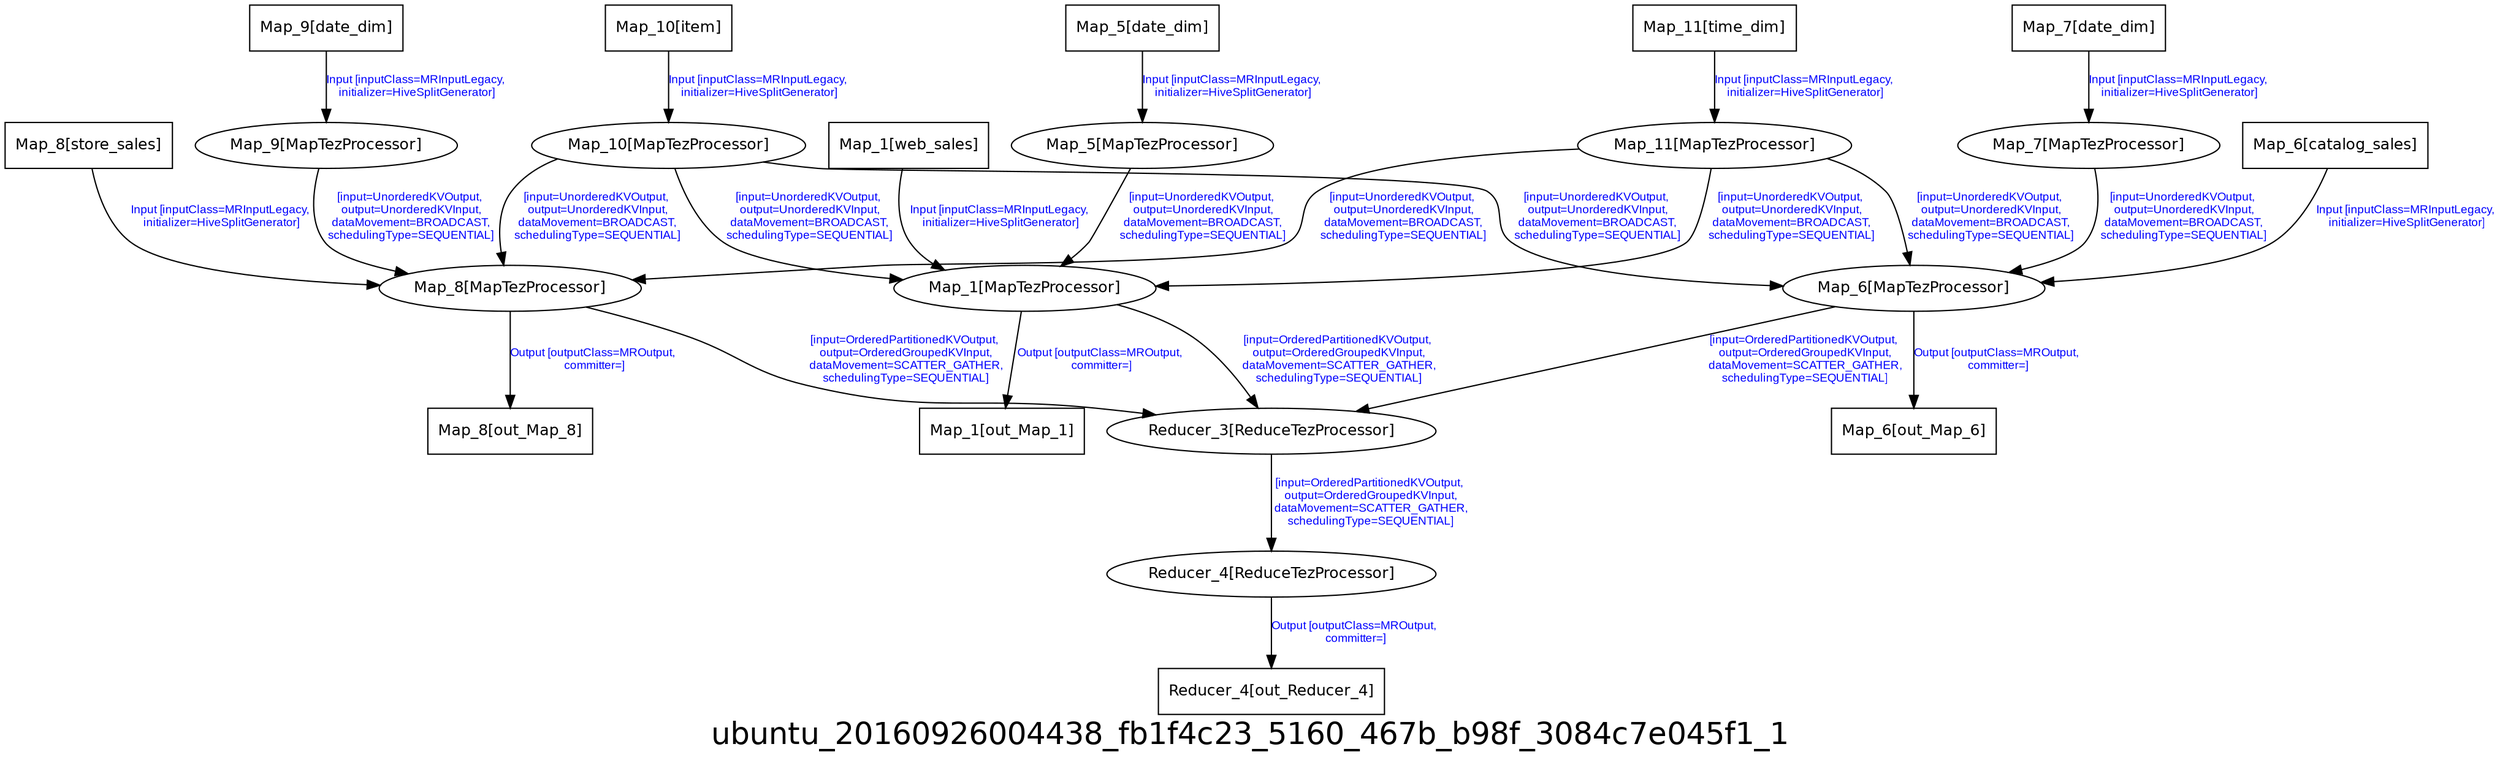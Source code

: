 digraph ubuntu_20160926004438_fb1f4c23_5160_467b_b98f_3084c7e045f1_1 {
graph [ label="ubuntu_20160926004438_fb1f4c23_5160_467b_b98f_3084c7e045f1_1", fontsize=24, fontname=Helvetica];
node [fontsize=12, fontname=Helvetica];
edge [fontsize=9, fontcolor=blue, fontname=Arial];
"ubuntu_20160926004438_fb1f4c23_5160_467b_b98f_3084c7e045f1_1.Reducer_4_out_Reducer_4" [ label = "Reducer_4[out_Reducer_4]", shape = "box" ];
"ubuntu_20160926004438_fb1f4c23_5160_467b_b98f_3084c7e045f1_1.Map_5_date_dim" [ label = "Map_5[date_dim]", shape = "box" ];
"ubuntu_20160926004438_fb1f4c23_5160_467b_b98f_3084c7e045f1_1.Map_5_date_dim" -> "ubuntu_20160926004438_fb1f4c23_5160_467b_b98f_3084c7e045f1_1.Map_5" [ label = "Input [inputClass=MRInputLegacy,\n initializer=HiveSplitGenerator]" ];
"ubuntu_20160926004438_fb1f4c23_5160_467b_b98f_3084c7e045f1_1.Map_7_date_dim" [ label = "Map_7[date_dim]", shape = "box" ];
"ubuntu_20160926004438_fb1f4c23_5160_467b_b98f_3084c7e045f1_1.Map_7_date_dim" -> "ubuntu_20160926004438_fb1f4c23_5160_467b_b98f_3084c7e045f1_1.Map_7" [ label = "Input [inputClass=MRInputLegacy,\n initializer=HiveSplitGenerator]" ];
"ubuntu_20160926004438_fb1f4c23_5160_467b_b98f_3084c7e045f1_1.Map_6_out_Map_6" [ label = "Map_6[out_Map_6]", shape = "box" ];
"ubuntu_20160926004438_fb1f4c23_5160_467b_b98f_3084c7e045f1_1.Reducer_3" [ label = "Reducer_3[ReduceTezProcessor]" ];
"ubuntu_20160926004438_fb1f4c23_5160_467b_b98f_3084c7e045f1_1.Reducer_3" -> "ubuntu_20160926004438_fb1f4c23_5160_467b_b98f_3084c7e045f1_1.Reducer_4" [ label = "[input=OrderedPartitionedKVOutput,\n output=OrderedGroupedKVInput,\n dataMovement=SCATTER_GATHER,\n schedulingType=SEQUENTIAL]" ];
"ubuntu_20160926004438_fb1f4c23_5160_467b_b98f_3084c7e045f1_1.Map_1_web_sales" [ label = "Map_1[web_sales]", shape = "box" ];
"ubuntu_20160926004438_fb1f4c23_5160_467b_b98f_3084c7e045f1_1.Map_1_web_sales" -> "ubuntu_20160926004438_fb1f4c23_5160_467b_b98f_3084c7e045f1_1.Map_1" [ label = "Input [inputClass=MRInputLegacy,\n initializer=HiveSplitGenerator]" ];
"ubuntu_20160926004438_fb1f4c23_5160_467b_b98f_3084c7e045f1_1.Map_9_date_dim" [ label = "Map_9[date_dim]", shape = "box" ];
"ubuntu_20160926004438_fb1f4c23_5160_467b_b98f_3084c7e045f1_1.Map_9_date_dim" -> "ubuntu_20160926004438_fb1f4c23_5160_467b_b98f_3084c7e045f1_1.Map_9" [ label = "Input [inputClass=MRInputLegacy,\n initializer=HiveSplitGenerator]" ];
"ubuntu_20160926004438_fb1f4c23_5160_467b_b98f_3084c7e045f1_1.Map_8_out_Map_8" [ label = "Map_8[out_Map_8]", shape = "box" ];
"ubuntu_20160926004438_fb1f4c23_5160_467b_b98f_3084c7e045f1_1.Map_9" [ label = "Map_9[MapTezProcessor]" ];
"ubuntu_20160926004438_fb1f4c23_5160_467b_b98f_3084c7e045f1_1.Map_9" -> "ubuntu_20160926004438_fb1f4c23_5160_467b_b98f_3084c7e045f1_1.Map_8" [ label = "[input=UnorderedKVOutput,\n output=UnorderedKVInput,\n dataMovement=BROADCAST,\n schedulingType=SEQUENTIAL]" ];
"ubuntu_20160926004438_fb1f4c23_5160_467b_b98f_3084c7e045f1_1.Map_10_item" [ label = "Map_10[item]", shape = "box" ];
"ubuntu_20160926004438_fb1f4c23_5160_467b_b98f_3084c7e045f1_1.Map_10_item" -> "ubuntu_20160926004438_fb1f4c23_5160_467b_b98f_3084c7e045f1_1.Map_10" [ label = "Input [inputClass=MRInputLegacy,\n initializer=HiveSplitGenerator]" ];
"ubuntu_20160926004438_fb1f4c23_5160_467b_b98f_3084c7e045f1_1.Map_8" [ label = "Map_8[MapTezProcessor]" ];
"ubuntu_20160926004438_fb1f4c23_5160_467b_b98f_3084c7e045f1_1.Map_8" -> "ubuntu_20160926004438_fb1f4c23_5160_467b_b98f_3084c7e045f1_1.Map_8_out_Map_8" [ label = "Output [outputClass=MROutput,\n committer=]" ];
"ubuntu_20160926004438_fb1f4c23_5160_467b_b98f_3084c7e045f1_1.Map_8" -> "ubuntu_20160926004438_fb1f4c23_5160_467b_b98f_3084c7e045f1_1.Reducer_3" [ label = "[input=OrderedPartitionedKVOutput,\n output=OrderedGroupedKVInput,\n dataMovement=SCATTER_GATHER,\n schedulingType=SEQUENTIAL]" ];
"ubuntu_20160926004438_fb1f4c23_5160_467b_b98f_3084c7e045f1_1.Map_10" [ label = "Map_10[MapTezProcessor]" ];
"ubuntu_20160926004438_fb1f4c23_5160_467b_b98f_3084c7e045f1_1.Map_10" -> "ubuntu_20160926004438_fb1f4c23_5160_467b_b98f_3084c7e045f1_1.Map_8" [ label = "[input=UnorderedKVOutput,\n output=UnorderedKVInput,\n dataMovement=BROADCAST,\n schedulingType=SEQUENTIAL]" ];
"ubuntu_20160926004438_fb1f4c23_5160_467b_b98f_3084c7e045f1_1.Map_10" -> "ubuntu_20160926004438_fb1f4c23_5160_467b_b98f_3084c7e045f1_1.Map_6" [ label = "[input=UnorderedKVOutput,\n output=UnorderedKVInput,\n dataMovement=BROADCAST,\n schedulingType=SEQUENTIAL]" ];
"ubuntu_20160926004438_fb1f4c23_5160_467b_b98f_3084c7e045f1_1.Map_10" -> "ubuntu_20160926004438_fb1f4c23_5160_467b_b98f_3084c7e045f1_1.Map_1" [ label = "[input=UnorderedKVOutput,\n output=UnorderedKVInput,\n dataMovement=BROADCAST,\n schedulingType=SEQUENTIAL]" ];
"ubuntu_20160926004438_fb1f4c23_5160_467b_b98f_3084c7e045f1_1.Map_1_out_Map_1" [ label = "Map_1[out_Map_1]", shape = "box" ];
"ubuntu_20160926004438_fb1f4c23_5160_467b_b98f_3084c7e045f1_1.Map_1" [ label = "Map_1[MapTezProcessor]" ];
"ubuntu_20160926004438_fb1f4c23_5160_467b_b98f_3084c7e045f1_1.Map_1" -> "ubuntu_20160926004438_fb1f4c23_5160_467b_b98f_3084c7e045f1_1.Map_1_out_Map_1" [ label = "Output [outputClass=MROutput,\n committer=]" ];
"ubuntu_20160926004438_fb1f4c23_5160_467b_b98f_3084c7e045f1_1.Map_1" -> "ubuntu_20160926004438_fb1f4c23_5160_467b_b98f_3084c7e045f1_1.Reducer_3" [ label = "[input=OrderedPartitionedKVOutput,\n output=OrderedGroupedKVInput,\n dataMovement=SCATTER_GATHER,\n schedulingType=SEQUENTIAL]" ];
"ubuntu_20160926004438_fb1f4c23_5160_467b_b98f_3084c7e045f1_1.Map_6_catalog_sales" [ label = "Map_6[catalog_sales]", shape = "box" ];
"ubuntu_20160926004438_fb1f4c23_5160_467b_b98f_3084c7e045f1_1.Map_6_catalog_sales" -> "ubuntu_20160926004438_fb1f4c23_5160_467b_b98f_3084c7e045f1_1.Map_6" [ label = "Input [inputClass=MRInputLegacy,\n initializer=HiveSplitGenerator]" ];
"ubuntu_20160926004438_fb1f4c23_5160_467b_b98f_3084c7e045f1_1.Map_8_store_sales" [ label = "Map_8[store_sales]", shape = "box" ];
"ubuntu_20160926004438_fb1f4c23_5160_467b_b98f_3084c7e045f1_1.Map_8_store_sales" -> "ubuntu_20160926004438_fb1f4c23_5160_467b_b98f_3084c7e045f1_1.Map_8" [ label = "Input [inputClass=MRInputLegacy,\n initializer=HiveSplitGenerator]" ];
"ubuntu_20160926004438_fb1f4c23_5160_467b_b98f_3084c7e045f1_1.Map_11_time_dim" [ label = "Map_11[time_dim]", shape = "box" ];
"ubuntu_20160926004438_fb1f4c23_5160_467b_b98f_3084c7e045f1_1.Map_11_time_dim" -> "ubuntu_20160926004438_fb1f4c23_5160_467b_b98f_3084c7e045f1_1.Map_11" [ label = "Input [inputClass=MRInputLegacy,\n initializer=HiveSplitGenerator]" ];
"ubuntu_20160926004438_fb1f4c23_5160_467b_b98f_3084c7e045f1_1.Map_7" [ label = "Map_7[MapTezProcessor]" ];
"ubuntu_20160926004438_fb1f4c23_5160_467b_b98f_3084c7e045f1_1.Map_7" -> "ubuntu_20160926004438_fb1f4c23_5160_467b_b98f_3084c7e045f1_1.Map_6" [ label = "[input=UnorderedKVOutput,\n output=UnorderedKVInput,\n dataMovement=BROADCAST,\n schedulingType=SEQUENTIAL]" ];
"ubuntu_20160926004438_fb1f4c23_5160_467b_b98f_3084c7e045f1_1.Map_5" [ label = "Map_5[MapTezProcessor]" ];
"ubuntu_20160926004438_fb1f4c23_5160_467b_b98f_3084c7e045f1_1.Map_5" -> "ubuntu_20160926004438_fb1f4c23_5160_467b_b98f_3084c7e045f1_1.Map_1" [ label = "[input=UnorderedKVOutput,\n output=UnorderedKVInput,\n dataMovement=BROADCAST,\n schedulingType=SEQUENTIAL]" ];
"ubuntu_20160926004438_fb1f4c23_5160_467b_b98f_3084c7e045f1_1.Reducer_4" [ label = "Reducer_4[ReduceTezProcessor]" ];
"ubuntu_20160926004438_fb1f4c23_5160_467b_b98f_3084c7e045f1_1.Reducer_4" -> "ubuntu_20160926004438_fb1f4c23_5160_467b_b98f_3084c7e045f1_1.Reducer_4_out_Reducer_4" [ label = "Output [outputClass=MROutput,\n committer=]" ];
"ubuntu_20160926004438_fb1f4c23_5160_467b_b98f_3084c7e045f1_1.Map_11" [ label = "Map_11[MapTezProcessor]" ];
"ubuntu_20160926004438_fb1f4c23_5160_467b_b98f_3084c7e045f1_1.Map_11" -> "ubuntu_20160926004438_fb1f4c23_5160_467b_b98f_3084c7e045f1_1.Map_8" [ label = "[input=UnorderedKVOutput,\n output=UnorderedKVInput,\n dataMovement=BROADCAST,\n schedulingType=SEQUENTIAL]" ];
"ubuntu_20160926004438_fb1f4c23_5160_467b_b98f_3084c7e045f1_1.Map_11" -> "ubuntu_20160926004438_fb1f4c23_5160_467b_b98f_3084c7e045f1_1.Map_6" [ label = "[input=UnorderedKVOutput,\n output=UnorderedKVInput,\n dataMovement=BROADCAST,\n schedulingType=SEQUENTIAL]" ];
"ubuntu_20160926004438_fb1f4c23_5160_467b_b98f_3084c7e045f1_1.Map_11" -> "ubuntu_20160926004438_fb1f4c23_5160_467b_b98f_3084c7e045f1_1.Map_1" [ label = "[input=UnorderedKVOutput,\n output=UnorderedKVInput,\n dataMovement=BROADCAST,\n schedulingType=SEQUENTIAL]" ];
"ubuntu_20160926004438_fb1f4c23_5160_467b_b98f_3084c7e045f1_1.Map_6" [ label = "Map_6[MapTezProcessor]" ];
"ubuntu_20160926004438_fb1f4c23_5160_467b_b98f_3084c7e045f1_1.Map_6" -> "ubuntu_20160926004438_fb1f4c23_5160_467b_b98f_3084c7e045f1_1.Map_6_out_Map_6" [ label = "Output [outputClass=MROutput,\n committer=]" ];
"ubuntu_20160926004438_fb1f4c23_5160_467b_b98f_3084c7e045f1_1.Map_6" -> "ubuntu_20160926004438_fb1f4c23_5160_467b_b98f_3084c7e045f1_1.Reducer_3" [ label = "[input=OrderedPartitionedKVOutput,\n output=OrderedGroupedKVInput,\n dataMovement=SCATTER_GATHER,\n schedulingType=SEQUENTIAL]" ];
}
